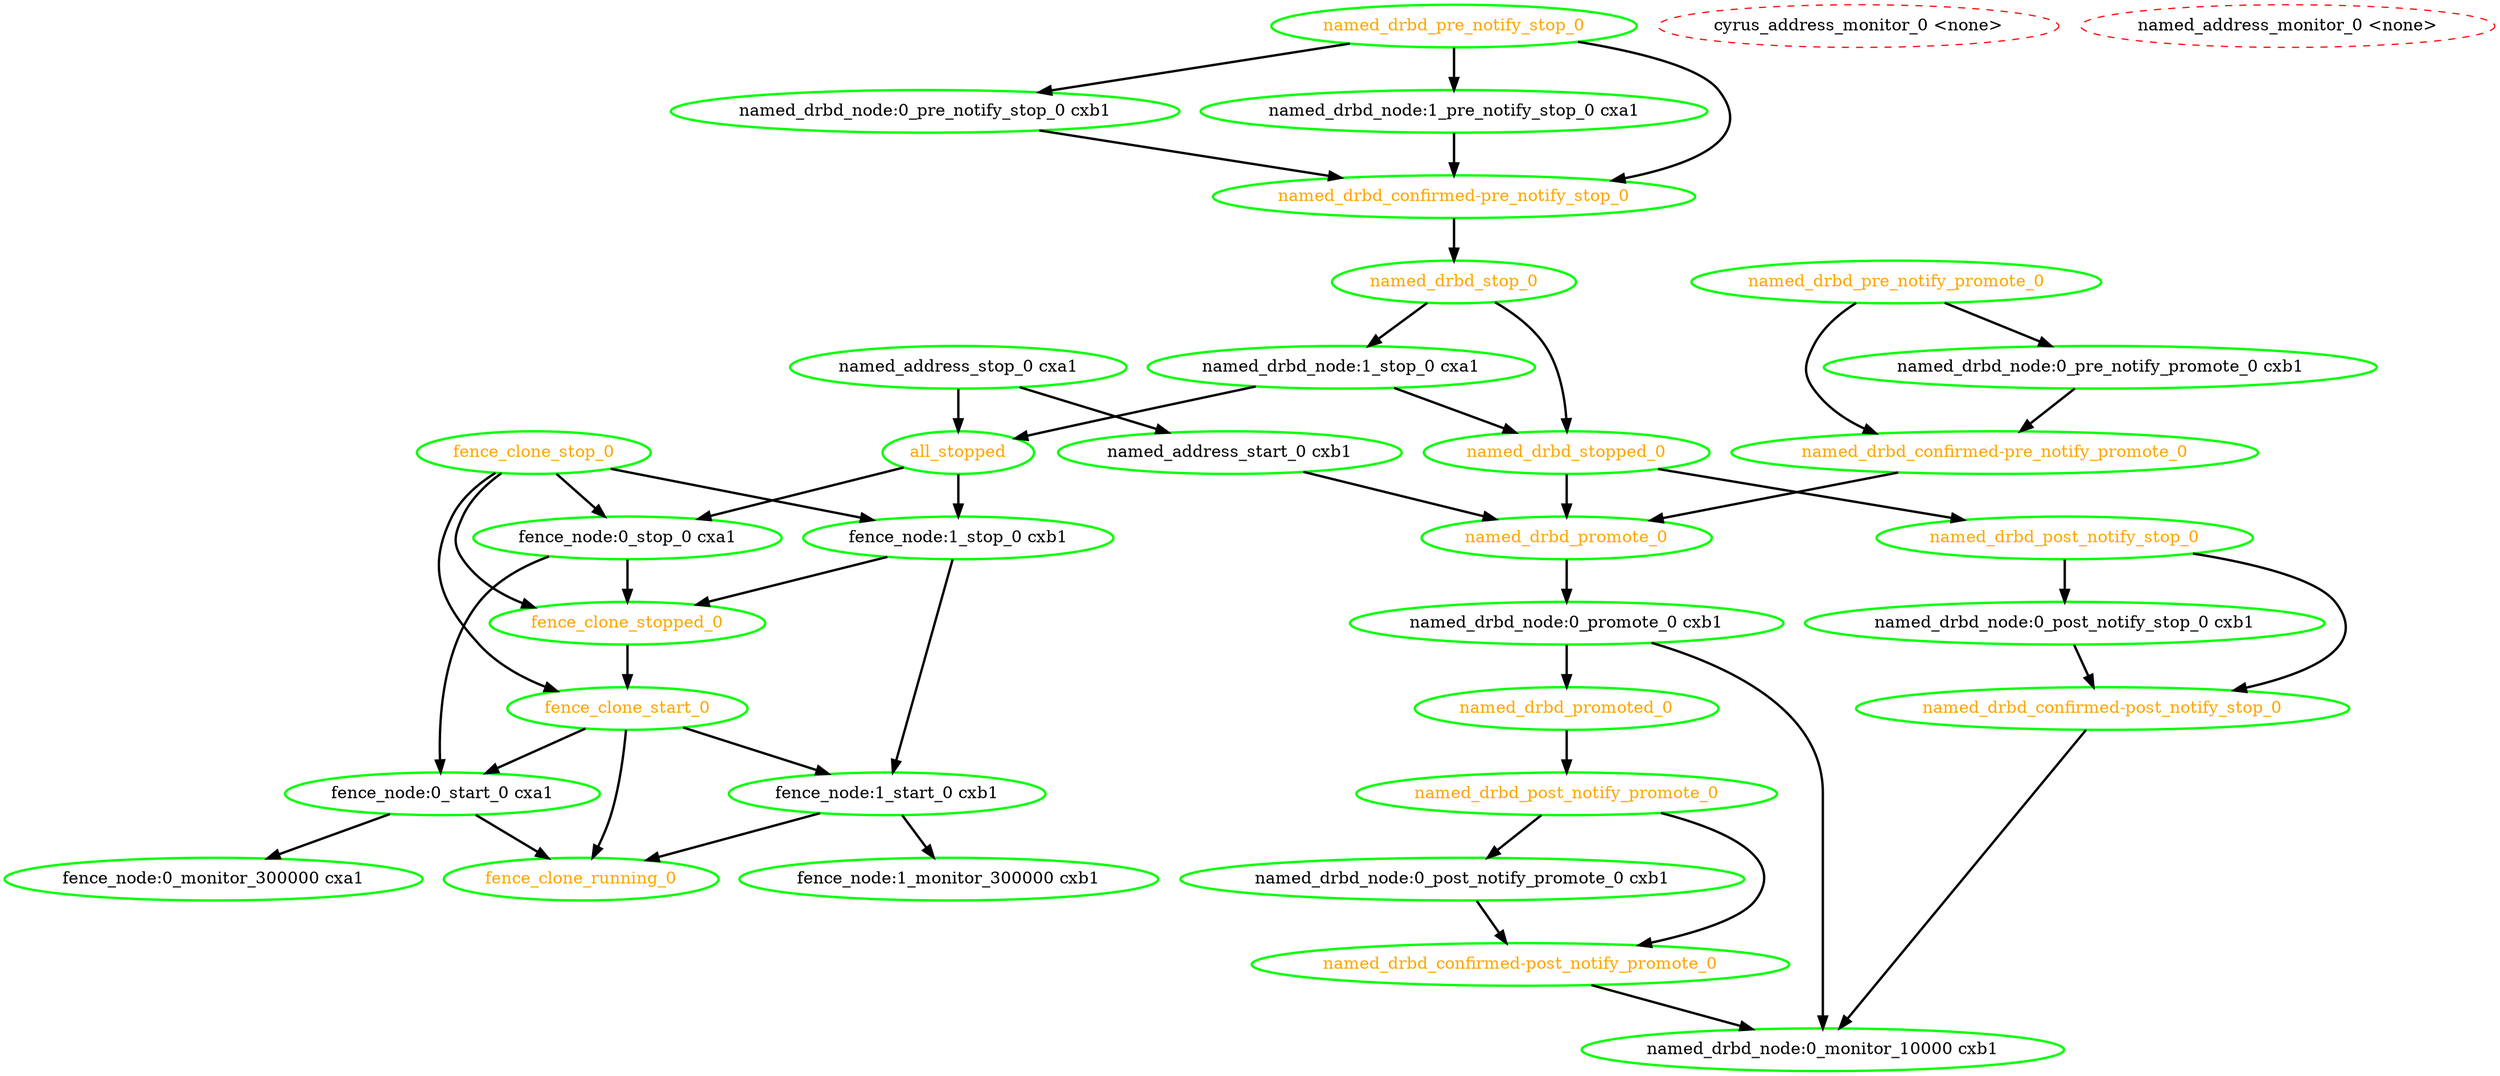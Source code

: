 digraph "g" {
"all_stopped" -> "fence_node:0_stop_0 cxa1" [ style = bold]
"all_stopped" -> "fence_node:1_stop_0 cxb1" [ style = bold]
"all_stopped" [ style=bold color="green" fontcolor="orange"  ]
"cyrus_address_monitor_0 <none>" [ style=dashed color="red" fontcolor="black"  ]
"fence_clone_running_0" [ style=bold color="green" fontcolor="orange"  ]
"fence_clone_start_0" -> "fence_clone_running_0" [ style = bold]
"fence_clone_start_0" -> "fence_node:0_start_0 cxa1" [ style = bold]
"fence_clone_start_0" -> "fence_node:1_start_0 cxb1" [ style = bold]
"fence_clone_start_0" [ style=bold color="green" fontcolor="orange"  ]
"fence_clone_stop_0" -> "fence_clone_start_0" [ style = bold]
"fence_clone_stop_0" -> "fence_clone_stopped_0" [ style = bold]
"fence_clone_stop_0" -> "fence_node:0_stop_0 cxa1" [ style = bold]
"fence_clone_stop_0" -> "fence_node:1_stop_0 cxb1" [ style = bold]
"fence_clone_stop_0" [ style=bold color="green" fontcolor="orange"  ]
"fence_clone_stopped_0" -> "fence_clone_start_0" [ style = bold]
"fence_clone_stopped_0" [ style=bold color="green" fontcolor="orange"  ]
"fence_node:0_monitor_300000 cxa1" [ style=bold color="green" fontcolor="black"  ]
"fence_node:0_start_0 cxa1" -> "fence_clone_running_0" [ style = bold]
"fence_node:0_start_0 cxa1" -> "fence_node:0_monitor_300000 cxa1" [ style = bold]
"fence_node:0_start_0 cxa1" [ style=bold color="green" fontcolor="black"  ]
"fence_node:0_stop_0 cxa1" -> "fence_clone_stopped_0" [ style = bold]
"fence_node:0_stop_0 cxa1" -> "fence_node:0_start_0 cxa1" [ style = bold]
"fence_node:0_stop_0 cxa1" [ style=bold color="green" fontcolor="black"  ]
"fence_node:1_monitor_300000 cxb1" [ style=bold color="green" fontcolor="black"  ]
"fence_node:1_start_0 cxb1" -> "fence_clone_running_0" [ style = bold]
"fence_node:1_start_0 cxb1" -> "fence_node:1_monitor_300000 cxb1" [ style = bold]
"fence_node:1_start_0 cxb1" [ style=bold color="green" fontcolor="black"  ]
"fence_node:1_stop_0 cxb1" -> "fence_clone_stopped_0" [ style = bold]
"fence_node:1_stop_0 cxb1" -> "fence_node:1_start_0 cxb1" [ style = bold]
"fence_node:1_stop_0 cxb1" [ style=bold color="green" fontcolor="black"  ]
"named_address_monitor_0 <none>" [ style=dashed color="red" fontcolor="black"  ]
"named_address_start_0 cxb1" -> "named_drbd_promote_0" [ style = bold]
"named_address_start_0 cxb1" [ style=bold color="green" fontcolor="black"  ]
"named_address_stop_0 cxa1" -> "all_stopped" [ style = bold]
"named_address_stop_0 cxa1" -> "named_address_start_0 cxb1" [ style = bold]
"named_address_stop_0 cxa1" [ style=bold color="green" fontcolor="black"  ]
"named_drbd_confirmed-post_notify_promote_0" -> "named_drbd_node:0_monitor_10000 cxb1" [ style = bold]
"named_drbd_confirmed-post_notify_promote_0" [ style=bold color="green" fontcolor="orange"  ]
"named_drbd_confirmed-post_notify_stop_0" -> "named_drbd_node:0_monitor_10000 cxb1" [ style = bold]
"named_drbd_confirmed-post_notify_stop_0" [ style=bold color="green" fontcolor="orange"  ]
"named_drbd_confirmed-pre_notify_promote_0" -> "named_drbd_promote_0" [ style = bold]
"named_drbd_confirmed-pre_notify_promote_0" [ style=bold color="green" fontcolor="orange"  ]
"named_drbd_confirmed-pre_notify_stop_0" -> "named_drbd_stop_0" [ style = bold]
"named_drbd_confirmed-pre_notify_stop_0" [ style=bold color="green" fontcolor="orange"  ]
"named_drbd_node:0_monitor_10000 cxb1" [ style=bold color="green" fontcolor="black"  ]
"named_drbd_node:0_post_notify_promote_0 cxb1" -> "named_drbd_confirmed-post_notify_promote_0" [ style = bold]
"named_drbd_node:0_post_notify_promote_0 cxb1" [ style=bold color="green" fontcolor="black"  ]
"named_drbd_node:0_post_notify_stop_0 cxb1" -> "named_drbd_confirmed-post_notify_stop_0" [ style = bold]
"named_drbd_node:0_post_notify_stop_0 cxb1" [ style=bold color="green" fontcolor="black"  ]
"named_drbd_node:0_pre_notify_promote_0 cxb1" -> "named_drbd_confirmed-pre_notify_promote_0" [ style = bold]
"named_drbd_node:0_pre_notify_promote_0 cxb1" [ style=bold color="green" fontcolor="black"  ]
"named_drbd_node:0_pre_notify_stop_0 cxb1" -> "named_drbd_confirmed-pre_notify_stop_0" [ style = bold]
"named_drbd_node:0_pre_notify_stop_0 cxb1" [ style=bold color="green" fontcolor="black"  ]
"named_drbd_node:0_promote_0 cxb1" -> "named_drbd_node:0_monitor_10000 cxb1" [ style = bold]
"named_drbd_node:0_promote_0 cxb1" -> "named_drbd_promoted_0" [ style = bold]
"named_drbd_node:0_promote_0 cxb1" [ style=bold color="green" fontcolor="black"  ]
"named_drbd_node:1_pre_notify_stop_0 cxa1" -> "named_drbd_confirmed-pre_notify_stop_0" [ style = bold]
"named_drbd_node:1_pre_notify_stop_0 cxa1" [ style=bold color="green" fontcolor="black"  ]
"named_drbd_node:1_stop_0 cxa1" -> "all_stopped" [ style = bold]
"named_drbd_node:1_stop_0 cxa1" -> "named_drbd_stopped_0" [ style = bold]
"named_drbd_node:1_stop_0 cxa1" [ style=bold color="green" fontcolor="black"  ]
"named_drbd_post_notify_promote_0" -> "named_drbd_confirmed-post_notify_promote_0" [ style = bold]
"named_drbd_post_notify_promote_0" -> "named_drbd_node:0_post_notify_promote_0 cxb1" [ style = bold]
"named_drbd_post_notify_promote_0" [ style=bold color="green" fontcolor="orange"  ]
"named_drbd_post_notify_stop_0" -> "named_drbd_confirmed-post_notify_stop_0" [ style = bold]
"named_drbd_post_notify_stop_0" -> "named_drbd_node:0_post_notify_stop_0 cxb1" [ style = bold]
"named_drbd_post_notify_stop_0" [ style=bold color="green" fontcolor="orange"  ]
"named_drbd_pre_notify_promote_0" -> "named_drbd_confirmed-pre_notify_promote_0" [ style = bold]
"named_drbd_pre_notify_promote_0" -> "named_drbd_node:0_pre_notify_promote_0 cxb1" [ style = bold]
"named_drbd_pre_notify_promote_0" [ style=bold color="green" fontcolor="orange"  ]
"named_drbd_pre_notify_stop_0" -> "named_drbd_confirmed-pre_notify_stop_0" [ style = bold]
"named_drbd_pre_notify_stop_0" -> "named_drbd_node:0_pre_notify_stop_0 cxb1" [ style = bold]
"named_drbd_pre_notify_stop_0" -> "named_drbd_node:1_pre_notify_stop_0 cxa1" [ style = bold]
"named_drbd_pre_notify_stop_0" [ style=bold color="green" fontcolor="orange"  ]
"named_drbd_promote_0" -> "named_drbd_node:0_promote_0 cxb1" [ style = bold]
"named_drbd_promote_0" [ style=bold color="green" fontcolor="orange"  ]
"named_drbd_promoted_0" -> "named_drbd_post_notify_promote_0" [ style = bold]
"named_drbd_promoted_0" [ style=bold color="green" fontcolor="orange"  ]
"named_drbd_stop_0" -> "named_drbd_node:1_stop_0 cxa1" [ style = bold]
"named_drbd_stop_0" -> "named_drbd_stopped_0" [ style = bold]
"named_drbd_stop_0" [ style=bold color="green" fontcolor="orange"  ]
"named_drbd_stopped_0" -> "named_drbd_post_notify_stop_0" [ style = bold]
"named_drbd_stopped_0" -> "named_drbd_promote_0" [ style = bold]
"named_drbd_stopped_0" [ style=bold color="green" fontcolor="orange"  ]
}
